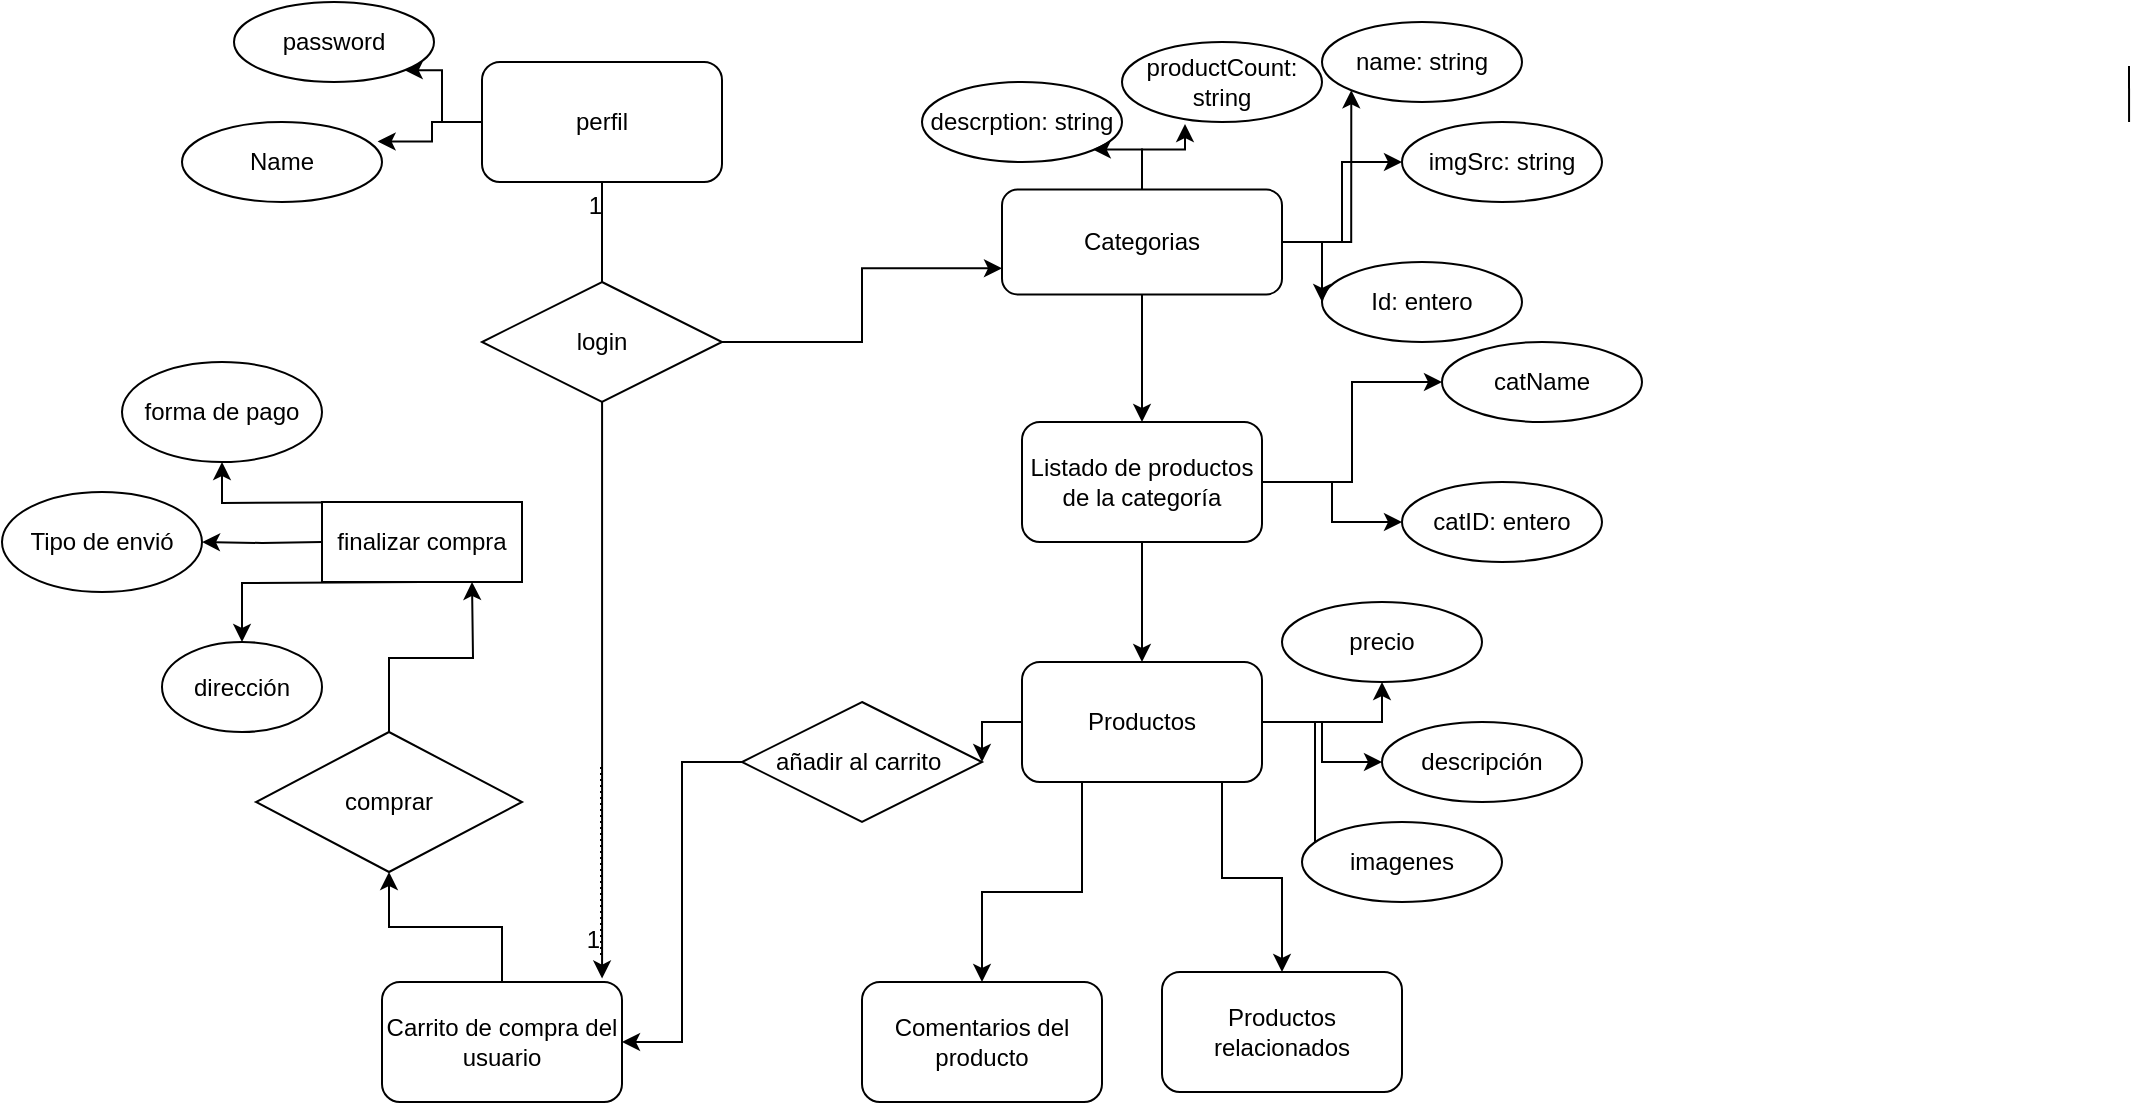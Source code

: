 <mxfile version="20.2.5" type="github">
  <diagram id="UOKE7kFAYAQwSe17MQpH" name="Página-1">
    <mxGraphModel dx="2379" dy="646" grid="1" gridSize="10" guides="1" tooltips="1" connect="1" arrows="1" fold="1" page="1" pageScale="1" pageWidth="1169" pageHeight="1654" math="0" shadow="0">
      <root>
        <mxCell id="0" />
        <mxCell id="1" parent="0" />
        <mxCell id="Vtf5XBeM0CI9h4jYCUQP-2" value="name: string" style="ellipse;whiteSpace=wrap;html=1;align=center;" parent="1" vertex="1">
          <mxGeometry x="-40" y="50" width="100" height="40" as="geometry" />
        </mxCell>
        <mxCell id="Vtf5XBeM0CI9h4jYCUQP-77" value="" style="endArrow=none;html=1;rounded=0;entryX=0.408;entryY=1.033;entryDx=0;entryDy=0;entryPerimeter=0;" parent="1" edge="1">
          <mxGeometry width="50" height="50" relative="1" as="geometry">
            <mxPoint x="363.54" y="100" as="sourcePoint" />
            <mxPoint x="363.5" y="71.98" as="targetPoint" />
          </mxGeometry>
        </mxCell>
        <mxCell id="Vtf5XBeM0CI9h4jYCUQP-3" value="descrption: string" style="ellipse;whiteSpace=wrap;html=1;align=center;" parent="1" vertex="1">
          <mxGeometry x="-240" y="80" width="100" height="40" as="geometry" />
        </mxCell>
        <mxCell id="Vtf5XBeM0CI9h4jYCUQP-4" value="Id: entero" style="ellipse;whiteSpace=wrap;html=1;align=center;" parent="1" vertex="1">
          <mxGeometry x="-40" y="170" width="100" height="40" as="geometry" />
        </mxCell>
        <mxCell id="Vtf5XBeM0CI9h4jYCUQP-5" value="productCount: string" style="ellipse;whiteSpace=wrap;html=1;align=center;" parent="1" vertex="1">
          <mxGeometry x="-140" y="60" width="100" height="40" as="geometry" />
        </mxCell>
        <mxCell id="pHeeVx_LeZRrPT3VCPxw-49" value="" style="edgeStyle=orthogonalEdgeStyle;rounded=0;orthogonalLoop=1;jettySize=auto;html=1;" parent="1" source="Vtf5XBeM0CI9h4jYCUQP-26" target="Vtf5XBeM0CI9h4jYCUQP-34" edge="1">
          <mxGeometry relative="1" as="geometry" />
        </mxCell>
        <mxCell id="pHeeVx_LeZRrPT3VCPxw-51" style="edgeStyle=orthogonalEdgeStyle;rounded=0;orthogonalLoop=1;jettySize=auto;html=1;" parent="1" source="Vtf5XBeM0CI9h4jYCUQP-26" target="Vtf5XBeM0CI9h4jYCUQP-33" edge="1">
          <mxGeometry relative="1" as="geometry" />
        </mxCell>
        <mxCell id="pHeeVx_LeZRrPT3VCPxw-68" value="" style="edgeStyle=orthogonalEdgeStyle;rounded=0;orthogonalLoop=1;jettySize=auto;html=1;" parent="1" source="Vtf5XBeM0CI9h4jYCUQP-26" target="Vtf5XBeM0CI9h4jYCUQP-28" edge="1">
          <mxGeometry relative="1" as="geometry" />
        </mxCell>
        <mxCell id="Vtf5XBeM0CI9h4jYCUQP-26" value="Listado de productos de la categoría" style="rounded=1;whiteSpace=wrap;html=1;" parent="1" vertex="1">
          <mxGeometry x="-190" y="250" width="120" height="60" as="geometry" />
        </mxCell>
        <mxCell id="pHeeVx_LeZRrPT3VCPxw-29" value="" style="edgeStyle=orthogonalEdgeStyle;rounded=0;orthogonalLoop=1;jettySize=auto;html=1;" parent="1" source="Vtf5XBeM0CI9h4jYCUQP-28" target="Vtf5XBeM0CI9h4jYCUQP-71" edge="1">
          <mxGeometry relative="1" as="geometry" />
        </mxCell>
        <mxCell id="pHeeVx_LeZRrPT3VCPxw-39" value="" style="edgeStyle=orthogonalEdgeStyle;rounded=0;orthogonalLoop=1;jettySize=auto;html=1;" parent="1" source="Vtf5XBeM0CI9h4jYCUQP-28" target="Vtf5XBeM0CI9h4jYCUQP-30" edge="1">
          <mxGeometry relative="1" as="geometry">
            <Array as="points">
              <mxPoint x="-160" y="485" />
              <mxPoint x="-210" y="485" />
            </Array>
          </mxGeometry>
        </mxCell>
        <mxCell id="pHeeVx_LeZRrPT3VCPxw-52" value="" style="edgeStyle=orthogonalEdgeStyle;rounded=0;orthogonalLoop=1;jettySize=auto;html=1;" parent="1" source="Vtf5XBeM0CI9h4jYCUQP-28" target="pHeeVx_LeZRrPT3VCPxw-48" edge="1">
          <mxGeometry relative="1" as="geometry" />
        </mxCell>
        <mxCell id="pHeeVx_LeZRrPT3VCPxw-53" style="edgeStyle=orthogonalEdgeStyle;rounded=0;orthogonalLoop=1;jettySize=auto;html=1;entryX=0.5;entryY=1;entryDx=0;entryDy=0;" parent="1" source="Vtf5XBeM0CI9h4jYCUQP-28" target="pHeeVx_LeZRrPT3VCPxw-47" edge="1">
          <mxGeometry relative="1" as="geometry" />
        </mxCell>
        <mxCell id="pHeeVx_LeZRrPT3VCPxw-55" style="edgeStyle=orthogonalEdgeStyle;rounded=0;orthogonalLoop=1;jettySize=auto;html=1;entryX=0.065;entryY=0.713;entryDx=0;entryDy=0;entryPerimeter=0;" parent="1" source="Vtf5XBeM0CI9h4jYCUQP-28" target="pHeeVx_LeZRrPT3VCPxw-54" edge="1">
          <mxGeometry relative="1" as="geometry" />
        </mxCell>
        <mxCell id="pHeeVx_LeZRrPT3VCPxw-57" style="edgeStyle=orthogonalEdgeStyle;rounded=0;orthogonalLoop=1;jettySize=auto;html=1;" parent="1" source="Vtf5XBeM0CI9h4jYCUQP-28" target="Vtf5XBeM0CI9h4jYCUQP-72" edge="1">
          <mxGeometry relative="1" as="geometry">
            <mxPoint x="-180" y="550" as="targetPoint" />
            <Array as="points">
              <mxPoint x="-90" y="478" />
              <mxPoint x="-60" y="478" />
            </Array>
          </mxGeometry>
        </mxCell>
        <mxCell id="Vtf5XBeM0CI9h4jYCUQP-28" value="Productos" style="rounded=1;whiteSpace=wrap;html=1;" parent="1" vertex="1">
          <mxGeometry x="-190" y="370" width="120" height="60" as="geometry" />
        </mxCell>
        <mxCell id="Vtf5XBeM0CI9h4jYCUQP-30" value="Comentarios del producto" style="rounded=1;whiteSpace=wrap;html=1;" parent="1" vertex="1">
          <mxGeometry x="-270" y="530" width="120" height="60" as="geometry" />
        </mxCell>
        <mxCell id="pHeeVx_LeZRrPT3VCPxw-30" value="" style="edgeStyle=orthogonalEdgeStyle;rounded=0;orthogonalLoop=1;jettySize=auto;html=1;" parent="1" source="Vtf5XBeM0CI9h4jYCUQP-31" target="pHeeVx_LeZRrPT3VCPxw-19" edge="1">
          <mxGeometry relative="1" as="geometry" />
        </mxCell>
        <mxCell id="Vtf5XBeM0CI9h4jYCUQP-31" value="Carrito de compra del usuario" style="rounded=1;whiteSpace=wrap;html=1;" parent="1" vertex="1">
          <mxGeometry x="-510" y="530" width="120" height="60" as="geometry" />
        </mxCell>
        <mxCell id="Vtf5XBeM0CI9h4jYCUQP-33" value="catID: entero" style="ellipse;whiteSpace=wrap;html=1;align=center;" parent="1" vertex="1">
          <mxGeometry y="280" width="100" height="40" as="geometry" />
        </mxCell>
        <mxCell id="Vtf5XBeM0CI9h4jYCUQP-34" value="catName" style="ellipse;whiteSpace=wrap;html=1;align=center;" parent="1" vertex="1">
          <mxGeometry x="20" y="210" width="100" height="40" as="geometry" />
        </mxCell>
        <mxCell id="pHeeVx_LeZRrPT3VCPxw-44" value="" style="edgeStyle=orthogonalEdgeStyle;rounded=0;orthogonalLoop=1;jettySize=auto;html=1;" parent="1" source="Vtf5XBeM0CI9h4jYCUQP-71" target="Vtf5XBeM0CI9h4jYCUQP-31" edge="1">
          <mxGeometry relative="1" as="geometry">
            <Array as="points">
              <mxPoint x="-360" y="420" />
              <mxPoint x="-360" y="560" />
            </Array>
          </mxGeometry>
        </mxCell>
        <mxCell id="Vtf5XBeM0CI9h4jYCUQP-71" value="añadir al carrito&amp;nbsp;" style="shape=rhombus;perimeter=rhombusPerimeter;whiteSpace=wrap;html=1;align=center;" parent="1" vertex="1">
          <mxGeometry x="-330" y="390" width="120" height="60" as="geometry" />
        </mxCell>
        <mxCell id="pHeeVx_LeZRrPT3VCPxw-42" value="" style="edgeStyle=orthogonalEdgeStyle;rounded=0;orthogonalLoop=1;jettySize=auto;html=1;" parent="1" source="pHeeVx_LeZRrPT3VCPxw-1" target="Vtf5XBeM0CI9h4jYCUQP-26" edge="1">
          <mxGeometry relative="1" as="geometry" />
        </mxCell>
        <mxCell id="pHeeVx_LeZRrPT3VCPxw-58" value="" style="edgeStyle=orthogonalEdgeStyle;rounded=0;orthogonalLoop=1;jettySize=auto;html=1;" parent="1" source="pHeeVx_LeZRrPT3VCPxw-1" target="Vtf5XBeM0CI9h4jYCUQP-6" edge="1">
          <mxGeometry relative="1" as="geometry" />
        </mxCell>
        <mxCell id="pHeeVx_LeZRrPT3VCPxw-59" style="edgeStyle=orthogonalEdgeStyle;rounded=0;orthogonalLoop=1;jettySize=auto;html=1;entryX=0;entryY=0.5;entryDx=0;entryDy=0;" parent="1" source="pHeeVx_LeZRrPT3VCPxw-1" target="Vtf5XBeM0CI9h4jYCUQP-4" edge="1">
          <mxGeometry relative="1" as="geometry" />
        </mxCell>
        <mxCell id="pHeeVx_LeZRrPT3VCPxw-60" style="edgeStyle=orthogonalEdgeStyle;rounded=0;orthogonalLoop=1;jettySize=auto;html=1;entryX=0;entryY=1;entryDx=0;entryDy=0;" parent="1" source="pHeeVx_LeZRrPT3VCPxw-1" target="Vtf5XBeM0CI9h4jYCUQP-2" edge="1">
          <mxGeometry relative="1" as="geometry" />
        </mxCell>
        <mxCell id="pHeeVx_LeZRrPT3VCPxw-61" style="edgeStyle=orthogonalEdgeStyle;rounded=0;orthogonalLoop=1;jettySize=auto;html=1;entryX=0.315;entryY=1.025;entryDx=0;entryDy=0;entryPerimeter=0;" parent="1" source="pHeeVx_LeZRrPT3VCPxw-1" target="Vtf5XBeM0CI9h4jYCUQP-5" edge="1">
          <mxGeometry relative="1" as="geometry" />
        </mxCell>
        <mxCell id="pHeeVx_LeZRrPT3VCPxw-62" style="edgeStyle=orthogonalEdgeStyle;rounded=0;orthogonalLoop=1;jettySize=auto;html=1;entryX=1;entryY=1;entryDx=0;entryDy=0;" parent="1" source="pHeeVx_LeZRrPT3VCPxw-1" target="Vtf5XBeM0CI9h4jYCUQP-3" edge="1">
          <mxGeometry relative="1" as="geometry" />
        </mxCell>
        <mxCell id="pHeeVx_LeZRrPT3VCPxw-1" value="Categorias" style="rounded=1;whiteSpace=wrap;html=1;" parent="1" vertex="1">
          <mxGeometry x="-200" y="133.75" width="140" height="52.5" as="geometry" />
        </mxCell>
        <mxCell id="pHeeVx_LeZRrPT3VCPxw-64" value="" style="edgeStyle=orthogonalEdgeStyle;rounded=0;orthogonalLoop=1;jettySize=auto;html=1;entryX=1;entryY=1;entryDx=0;entryDy=0;" parent="1" source="pHeeVx_LeZRrPT3VCPxw-6" target="pHeeVx_LeZRrPT3VCPxw-9" edge="1">
          <mxGeometry relative="1" as="geometry" />
        </mxCell>
        <mxCell id="pHeeVx_LeZRrPT3VCPxw-65" style="edgeStyle=orthogonalEdgeStyle;rounded=0;orthogonalLoop=1;jettySize=auto;html=1;entryX=0.978;entryY=0.244;entryDx=0;entryDy=0;entryPerimeter=0;" parent="1" source="pHeeVx_LeZRrPT3VCPxw-6" target="pHeeVx_LeZRrPT3VCPxw-10" edge="1">
          <mxGeometry relative="1" as="geometry" />
        </mxCell>
        <mxCell id="pHeeVx_LeZRrPT3VCPxw-6" value="perfil" style="rounded=1;whiteSpace=wrap;html=1;" parent="1" vertex="1">
          <mxGeometry x="-460" y="70" width="120" height="60" as="geometry" />
        </mxCell>
        <mxCell id="pHeeVx_LeZRrPT3VCPxw-9" value="password" style="ellipse;whiteSpace=wrap;html=1;align=center;" parent="1" vertex="1">
          <mxGeometry x="-584" y="40" width="100" height="40" as="geometry" />
        </mxCell>
        <mxCell id="pHeeVx_LeZRrPT3VCPxw-10" value="Name" style="ellipse;whiteSpace=wrap;html=1;align=center;" parent="1" vertex="1">
          <mxGeometry x="-610" y="100" width="100" height="40" as="geometry" />
        </mxCell>
        <mxCell id="pHeeVx_LeZRrPT3VCPxw-21" value="" style="edgeStyle=orthogonalEdgeStyle;rounded=0;orthogonalLoop=1;jettySize=auto;html=1;entryX=0.75;entryY=1;entryDx=0;entryDy=0;" parent="1" source="pHeeVx_LeZRrPT3VCPxw-19" edge="1">
          <mxGeometry relative="1" as="geometry">
            <mxPoint x="-465" y="330" as="targetPoint" />
          </mxGeometry>
        </mxCell>
        <mxCell id="pHeeVx_LeZRrPT3VCPxw-19" value="comprar" style="shape=rhombus;perimeter=rhombusPerimeter;whiteSpace=wrap;html=1;align=center;" parent="1" vertex="1">
          <mxGeometry x="-573" y="405" width="133" height="70" as="geometry" />
        </mxCell>
        <mxCell id="pHeeVx_LeZRrPT3VCPxw-24" value="" style="edgeStyle=orthogonalEdgeStyle;rounded=0;orthogonalLoop=1;jettySize=auto;html=1;" parent="1" target="pHeeVx_LeZRrPT3VCPxw-23" edge="1">
          <mxGeometry relative="1" as="geometry">
            <mxPoint x="-490" y="290" as="sourcePoint" />
          </mxGeometry>
        </mxCell>
        <mxCell id="pHeeVx_LeZRrPT3VCPxw-27" value="" style="edgeStyle=orthogonalEdgeStyle;rounded=0;orthogonalLoop=1;jettySize=auto;html=1;" parent="1" target="pHeeVx_LeZRrPT3VCPxw-25" edge="1">
          <mxGeometry relative="1" as="geometry">
            <mxPoint x="-490" y="330" as="sourcePoint" />
          </mxGeometry>
        </mxCell>
        <mxCell id="pHeeVx_LeZRrPT3VCPxw-37" value="" style="edgeStyle=orthogonalEdgeStyle;rounded=0;orthogonalLoop=1;jettySize=auto;html=1;" parent="1" target="pHeeVx_LeZRrPT3VCPxw-36" edge="1">
          <mxGeometry relative="1" as="geometry">
            <mxPoint x="-540" y="310" as="sourcePoint" />
          </mxGeometry>
        </mxCell>
        <mxCell id="pHeeVx_LeZRrPT3VCPxw-23" value="forma de pago" style="ellipse;whiteSpace=wrap;html=1;rounded=1;arcSize=10;" parent="1" vertex="1">
          <mxGeometry x="-640" y="220" width="100" height="50" as="geometry" />
        </mxCell>
        <mxCell id="pHeeVx_LeZRrPT3VCPxw-25" value="dirección" style="ellipse;whiteSpace=wrap;html=1;rounded=1;arcSize=10;" parent="1" vertex="1">
          <mxGeometry x="-620" y="360" width="80" height="45" as="geometry" />
        </mxCell>
        <mxCell id="pHeeVx_LeZRrPT3VCPxw-36" value="Tipo de envió" style="ellipse;whiteSpace=wrap;html=1;rounded=1;arcSize=10;" parent="1" vertex="1">
          <mxGeometry x="-700" y="285" width="100" height="50" as="geometry" />
        </mxCell>
        <mxCell id="Vtf5XBeM0CI9h4jYCUQP-6" value="imgSrc: string" style="ellipse;whiteSpace=wrap;html=1;align=center;" parent="1" vertex="1">
          <mxGeometry y="100" width="100" height="40" as="geometry" />
        </mxCell>
        <mxCell id="Vtf5XBeM0CI9h4jYCUQP-72" value="Productos relacionados" style="rounded=1;whiteSpace=wrap;html=1;" parent="1" vertex="1">
          <mxGeometry x="-120" y="525" width="120" height="60" as="geometry" />
        </mxCell>
        <mxCell id="pHeeVx_LeZRrPT3VCPxw-47" value="precio" style="ellipse;whiteSpace=wrap;html=1;align=center;" parent="1" vertex="1">
          <mxGeometry x="-60" y="340" width="100" height="40" as="geometry" />
        </mxCell>
        <mxCell id="pHeeVx_LeZRrPT3VCPxw-48" value="descripción" style="ellipse;whiteSpace=wrap;html=1;align=center;" parent="1" vertex="1">
          <mxGeometry x="-10" y="400" width="100" height="40" as="geometry" />
        </mxCell>
        <mxCell id="pHeeVx_LeZRrPT3VCPxw-54" value="imagenes" style="ellipse;whiteSpace=wrap;html=1;align=center;" parent="1" vertex="1">
          <mxGeometry x="-50" y="450" width="100" height="40" as="geometry" />
        </mxCell>
        <mxCell id="pHeeVx_LeZRrPT3VCPxw-70" value="finalizar compra" style="whiteSpace=wrap;html=1;align=center;" parent="1" vertex="1">
          <mxGeometry x="-540" y="290" width="100" height="40" as="geometry" />
        </mxCell>
        <mxCell id="ji5s_a3v_bwhQDKAvWgb-3" value="" style="edgeStyle=orthogonalEdgeStyle;rounded=0;orthogonalLoop=1;jettySize=auto;html=1;endArrow=none;" parent="1" source="pHeeVx_LeZRrPT3VCPxw-6" target="ji5s_a3v_bwhQDKAvWgb-2" edge="1">
          <mxGeometry relative="1" as="geometry">
            <mxPoint x="-281.5" y="170" as="sourcePoint" />
            <mxPoint x="-200" y="170.1" as="targetPoint" />
          </mxGeometry>
        </mxCell>
        <mxCell id="ji5s_a3v_bwhQDKAvWgb-118" style="edgeStyle=orthogonalEdgeStyle;rounded=0;orthogonalLoop=1;jettySize=auto;html=1;entryX=0.917;entryY=-0.029;entryDx=0;entryDy=0;entryPerimeter=0;" parent="1" source="ji5s_a3v_bwhQDKAvWgb-2" target="Vtf5XBeM0CI9h4jYCUQP-31" edge="1">
          <mxGeometry relative="1" as="geometry" />
        </mxCell>
        <mxCell id="ji5s_a3v_bwhQDKAvWgb-119" style="edgeStyle=orthogonalEdgeStyle;rounded=0;orthogonalLoop=1;jettySize=auto;html=1;entryX=0;entryY=0.75;entryDx=0;entryDy=0;" parent="1" source="ji5s_a3v_bwhQDKAvWgb-2" target="pHeeVx_LeZRrPT3VCPxw-1" edge="1">
          <mxGeometry relative="1" as="geometry" />
        </mxCell>
        <mxCell id="ji5s_a3v_bwhQDKAvWgb-2" value="login" style="shape=rhombus;perimeter=rhombusPerimeter;whiteSpace=wrap;html=1;align=center;" parent="1" vertex="1">
          <mxGeometry x="-460" y="180" width="120" height="60" as="geometry" />
        </mxCell>
        <mxCell id="XKIgK3QQa9TT-namOLbV-1" value="" style="endArrow=none;html=1;rounded=0;dashed=1;dashPattern=1 2;" edge="1" parent="1">
          <mxGeometry relative="1" as="geometry">
            <mxPoint x="-400.5" y="422.5" as="sourcePoint" />
            <mxPoint x="-400.5" y="517.5" as="targetPoint" />
          </mxGeometry>
        </mxCell>
        <mxCell id="XKIgK3QQa9TT-namOLbV-2" value="1" style="resizable=0;html=1;align=right;verticalAlign=bottom;" connectable="0" vertex="1" parent="XKIgK3QQa9TT-namOLbV-1">
          <mxGeometry x="1" relative="1" as="geometry" />
        </mxCell>
        <mxCell id="XKIgK3QQa9TT-namOLbV-3" value="" style="endArrow=none;html=1;rounded=0;" edge="1" parent="1">
          <mxGeometry relative="1" as="geometry">
            <mxPoint x="-400" y="180" as="sourcePoint" />
            <mxPoint x="-400" y="140" as="targetPoint" />
          </mxGeometry>
        </mxCell>
        <mxCell id="XKIgK3QQa9TT-namOLbV-4" value="1" style="resizable=0;html=1;align=right;verticalAlign=bottom;" connectable="0" vertex="1" parent="XKIgK3QQa9TT-namOLbV-3">
          <mxGeometry x="1" relative="1" as="geometry">
            <mxPoint y="10" as="offset" />
          </mxGeometry>
        </mxCell>
      </root>
    </mxGraphModel>
  </diagram>
</mxfile>
